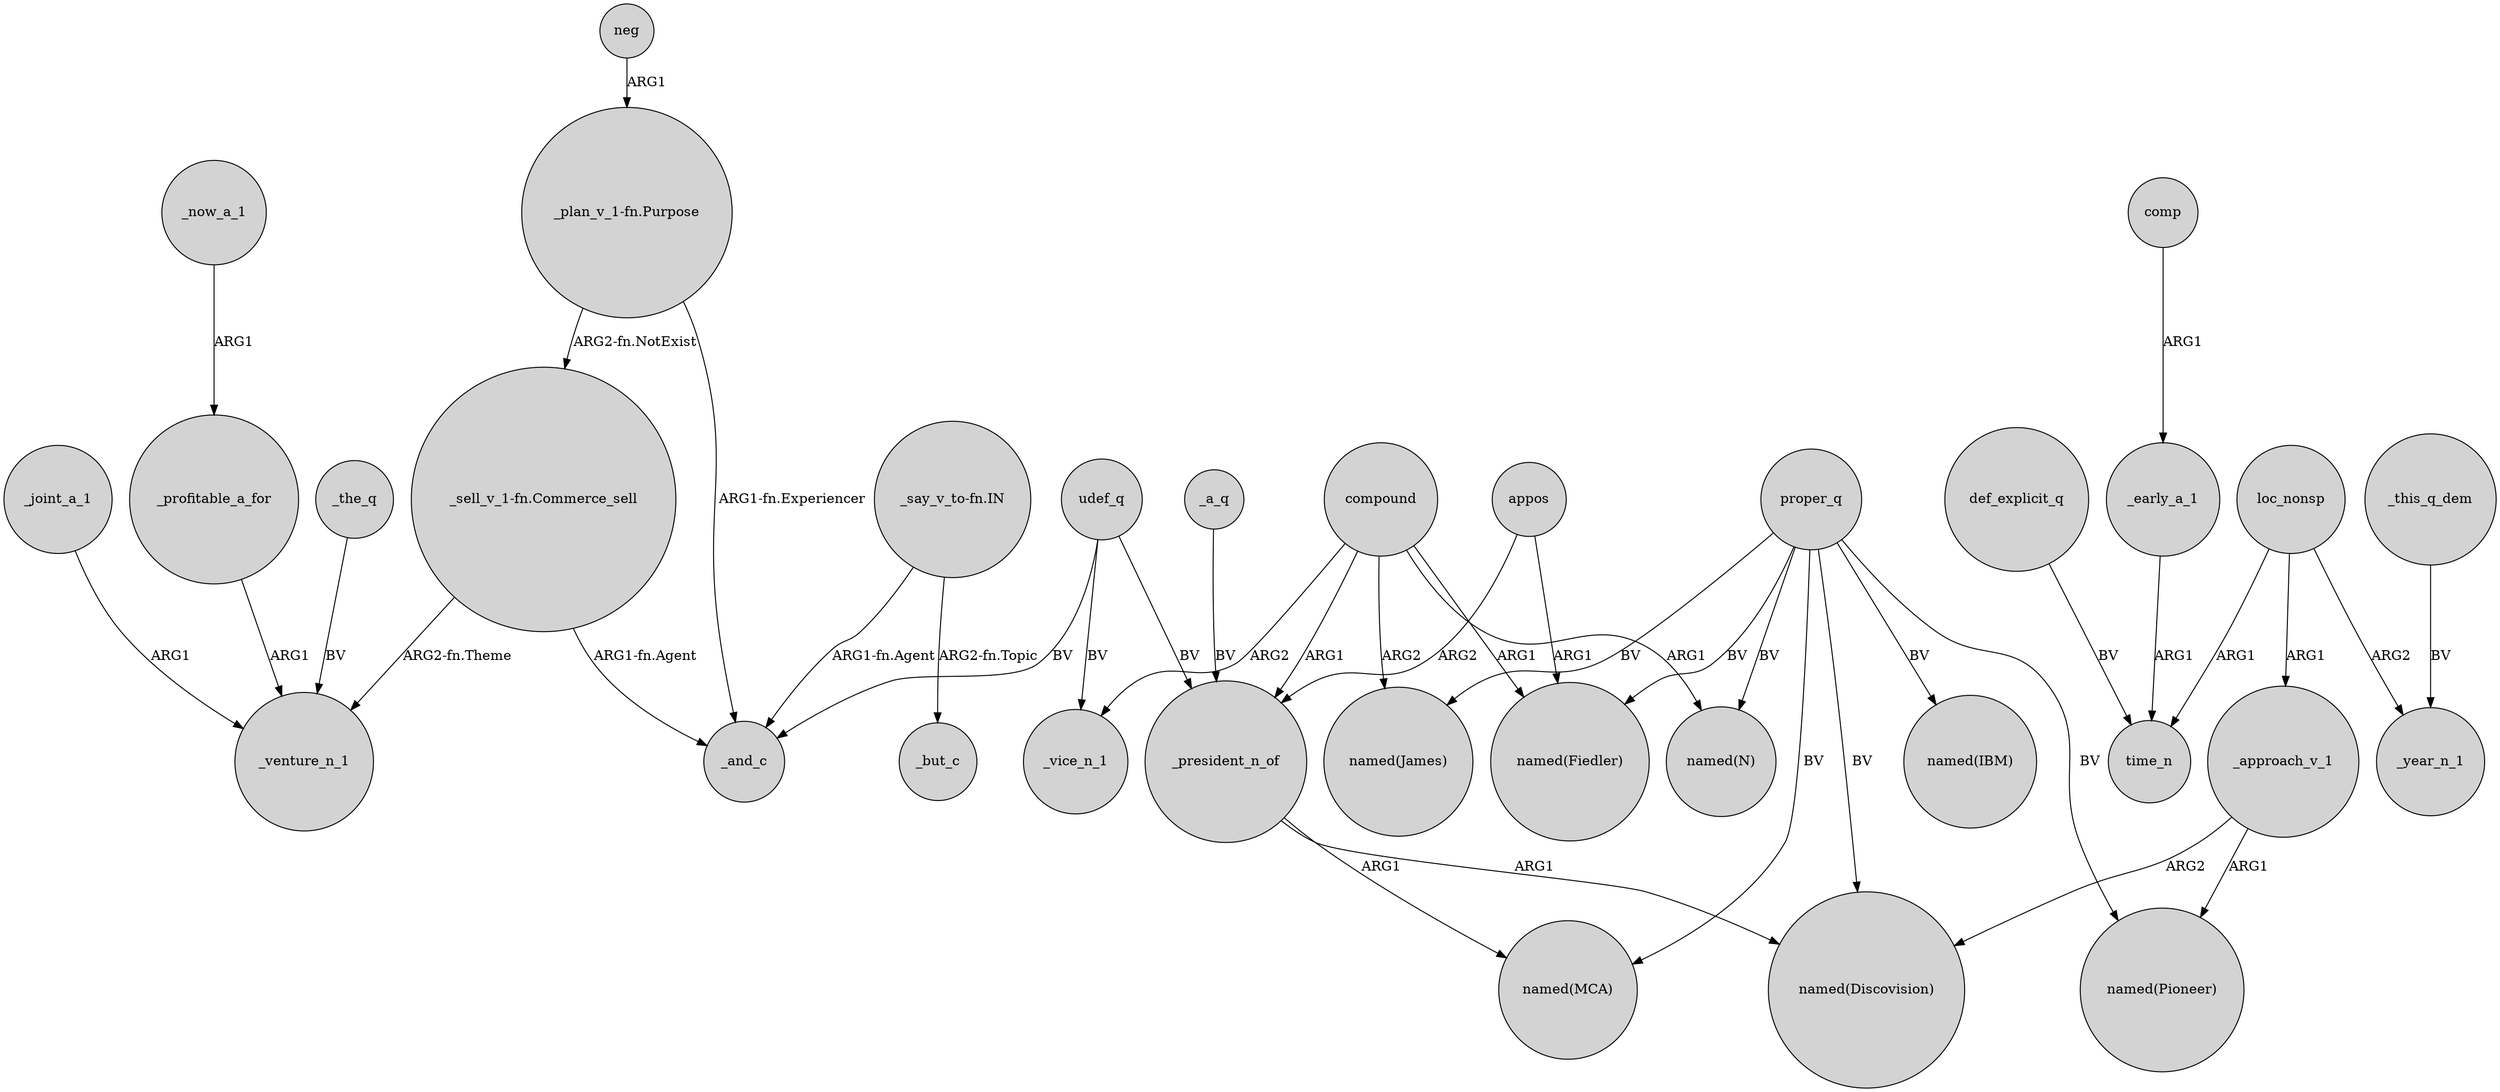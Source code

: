 digraph {
	node [shape=circle style=filled]
	_joint_a_1 -> _venture_n_1 [label=ARG1]
	proper_q -> "named(Pioneer)" [label=BV]
	compound -> "named(N)" [label=ARG1]
	compound -> _vice_n_1 [label=ARG2]
	appos -> "named(Fiedler)" [label=ARG1]
	"_say_v_to-fn.IN" -> _and_c [label="ARG1-fn.Agent"]
	compound -> "named(Fiedler)" [label=ARG1]
	proper_q -> "named(Discovision)" [label=BV]
	def_explicit_q -> time_n [label=BV]
	_now_a_1 -> _profitable_a_for [label=ARG1]
	_profitable_a_for -> _venture_n_1 [label=ARG1]
	compound -> "named(James)" [label=ARG2]
	proper_q -> "named(IBM)" [label=BV]
	_president_n_of -> "named(MCA)" [label=ARG1]
	_approach_v_1 -> "named(Pioneer)" [label=ARG1]
	"_plan_v_1-fn.Purpose" -> _and_c [label="ARG1-fn.Experiencer"]
	loc_nonsp -> time_n [label=ARG1]
	neg -> "_plan_v_1-fn.Purpose" [label=ARG1]
	udef_q -> _vice_n_1 [label=BV]
	"_say_v_to-fn.IN" -> _but_c [label="ARG2-fn.Topic"]
	appos -> _president_n_of [label=ARG2]
	_approach_v_1 -> "named(Discovision)" [label=ARG2]
	proper_q -> "named(MCA)" [label=BV]
	compound -> _president_n_of [label=ARG1]
	udef_q -> _president_n_of [label=BV]
	proper_q -> "named(N)" [label=BV]
	loc_nonsp -> _approach_v_1 [label=ARG1]
	loc_nonsp -> _year_n_1 [label=ARG2]
	proper_q -> "named(James)" [label=BV]
	_the_q -> _venture_n_1 [label=BV]
	"_plan_v_1-fn.Purpose" -> "_sell_v_1-fn.Commerce_sell" [label="ARG2-fn.NotExist"]
	"_sell_v_1-fn.Commerce_sell" -> _and_c [label="ARG1-fn.Agent"]
	_a_q -> _president_n_of [label=BV]
	proper_q -> "named(Fiedler)" [label=BV]
	_early_a_1 -> time_n [label=ARG1]
	"_sell_v_1-fn.Commerce_sell" -> _venture_n_1 [label="ARG2-fn.Theme"]
	udef_q -> _and_c [label=BV]
	_president_n_of -> "named(Discovision)" [label=ARG1]
	comp -> _early_a_1 [label=ARG1]
	_this_q_dem -> _year_n_1 [label=BV]
}

